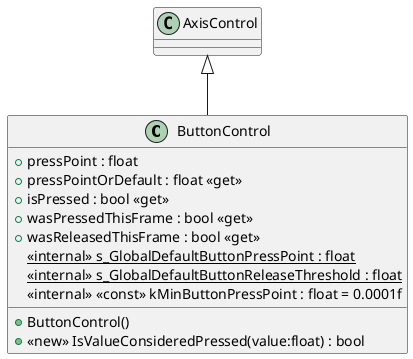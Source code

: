 @startuml
class ButtonControl {
    + pressPoint : float
    + pressPointOrDefault : float <<get>>
    + ButtonControl()
    + <<new>> IsValueConsideredPressed(value:float) : bool
    + isPressed : bool <<get>>
    + wasPressedThisFrame : bool <<get>>
    + wasReleasedThisFrame : bool <<get>>
    <<internal>> {static} s_GlobalDefaultButtonPressPoint : float
    <<internal>> {static} s_GlobalDefaultButtonReleaseThreshold : float
    <<internal>> <<const>> kMinButtonPressPoint : float = 0.0001f
}
AxisControl <|-- ButtonControl
@enduml
